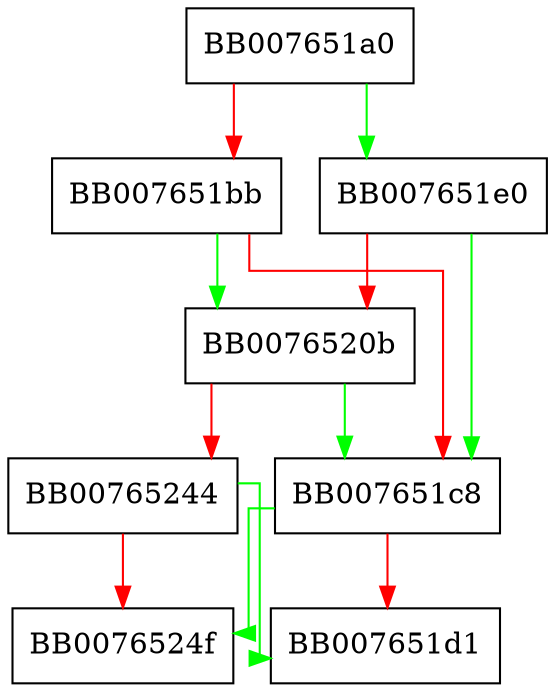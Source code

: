 digraph sha256_update {
  node [shape="box"];
  graph [splines=ortho];
  BB007651a0 -> BB007651e0 [color="green"];
  BB007651a0 -> BB007651bb [color="red"];
  BB007651bb -> BB0076520b [color="green"];
  BB007651bb -> BB007651c8 [color="red"];
  BB007651c8 -> BB0076524f [color="green"];
  BB007651c8 -> BB007651d1 [color="red"];
  BB007651e0 -> BB007651c8 [color="green"];
  BB007651e0 -> BB0076520b [color="red"];
  BB0076520b -> BB007651c8 [color="green"];
  BB0076520b -> BB00765244 [color="red"];
  BB00765244 -> BB007651d1 [color="green"];
  BB00765244 -> BB0076524f [color="red"];
}